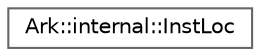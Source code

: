 digraph "Graphical Class Hierarchy"
{
 // INTERACTIVE_SVG=YES
 // LATEX_PDF_SIZE
  bgcolor="transparent";
  edge [fontname=Helvetica,fontsize=10,labelfontname=Helvetica,labelfontsize=10];
  node [fontname=Helvetica,fontsize=10,shape=box,height=0.2,width=0.4];
  rankdir="LR";
  Node0 [id="Node000000",label="Ark::internal::InstLoc",height=0.2,width=0.4,color="grey40", fillcolor="white", style="filled",URL="$d5/d64/structArk_1_1internal_1_1InstLoc.html",tooltip=" "];
}
